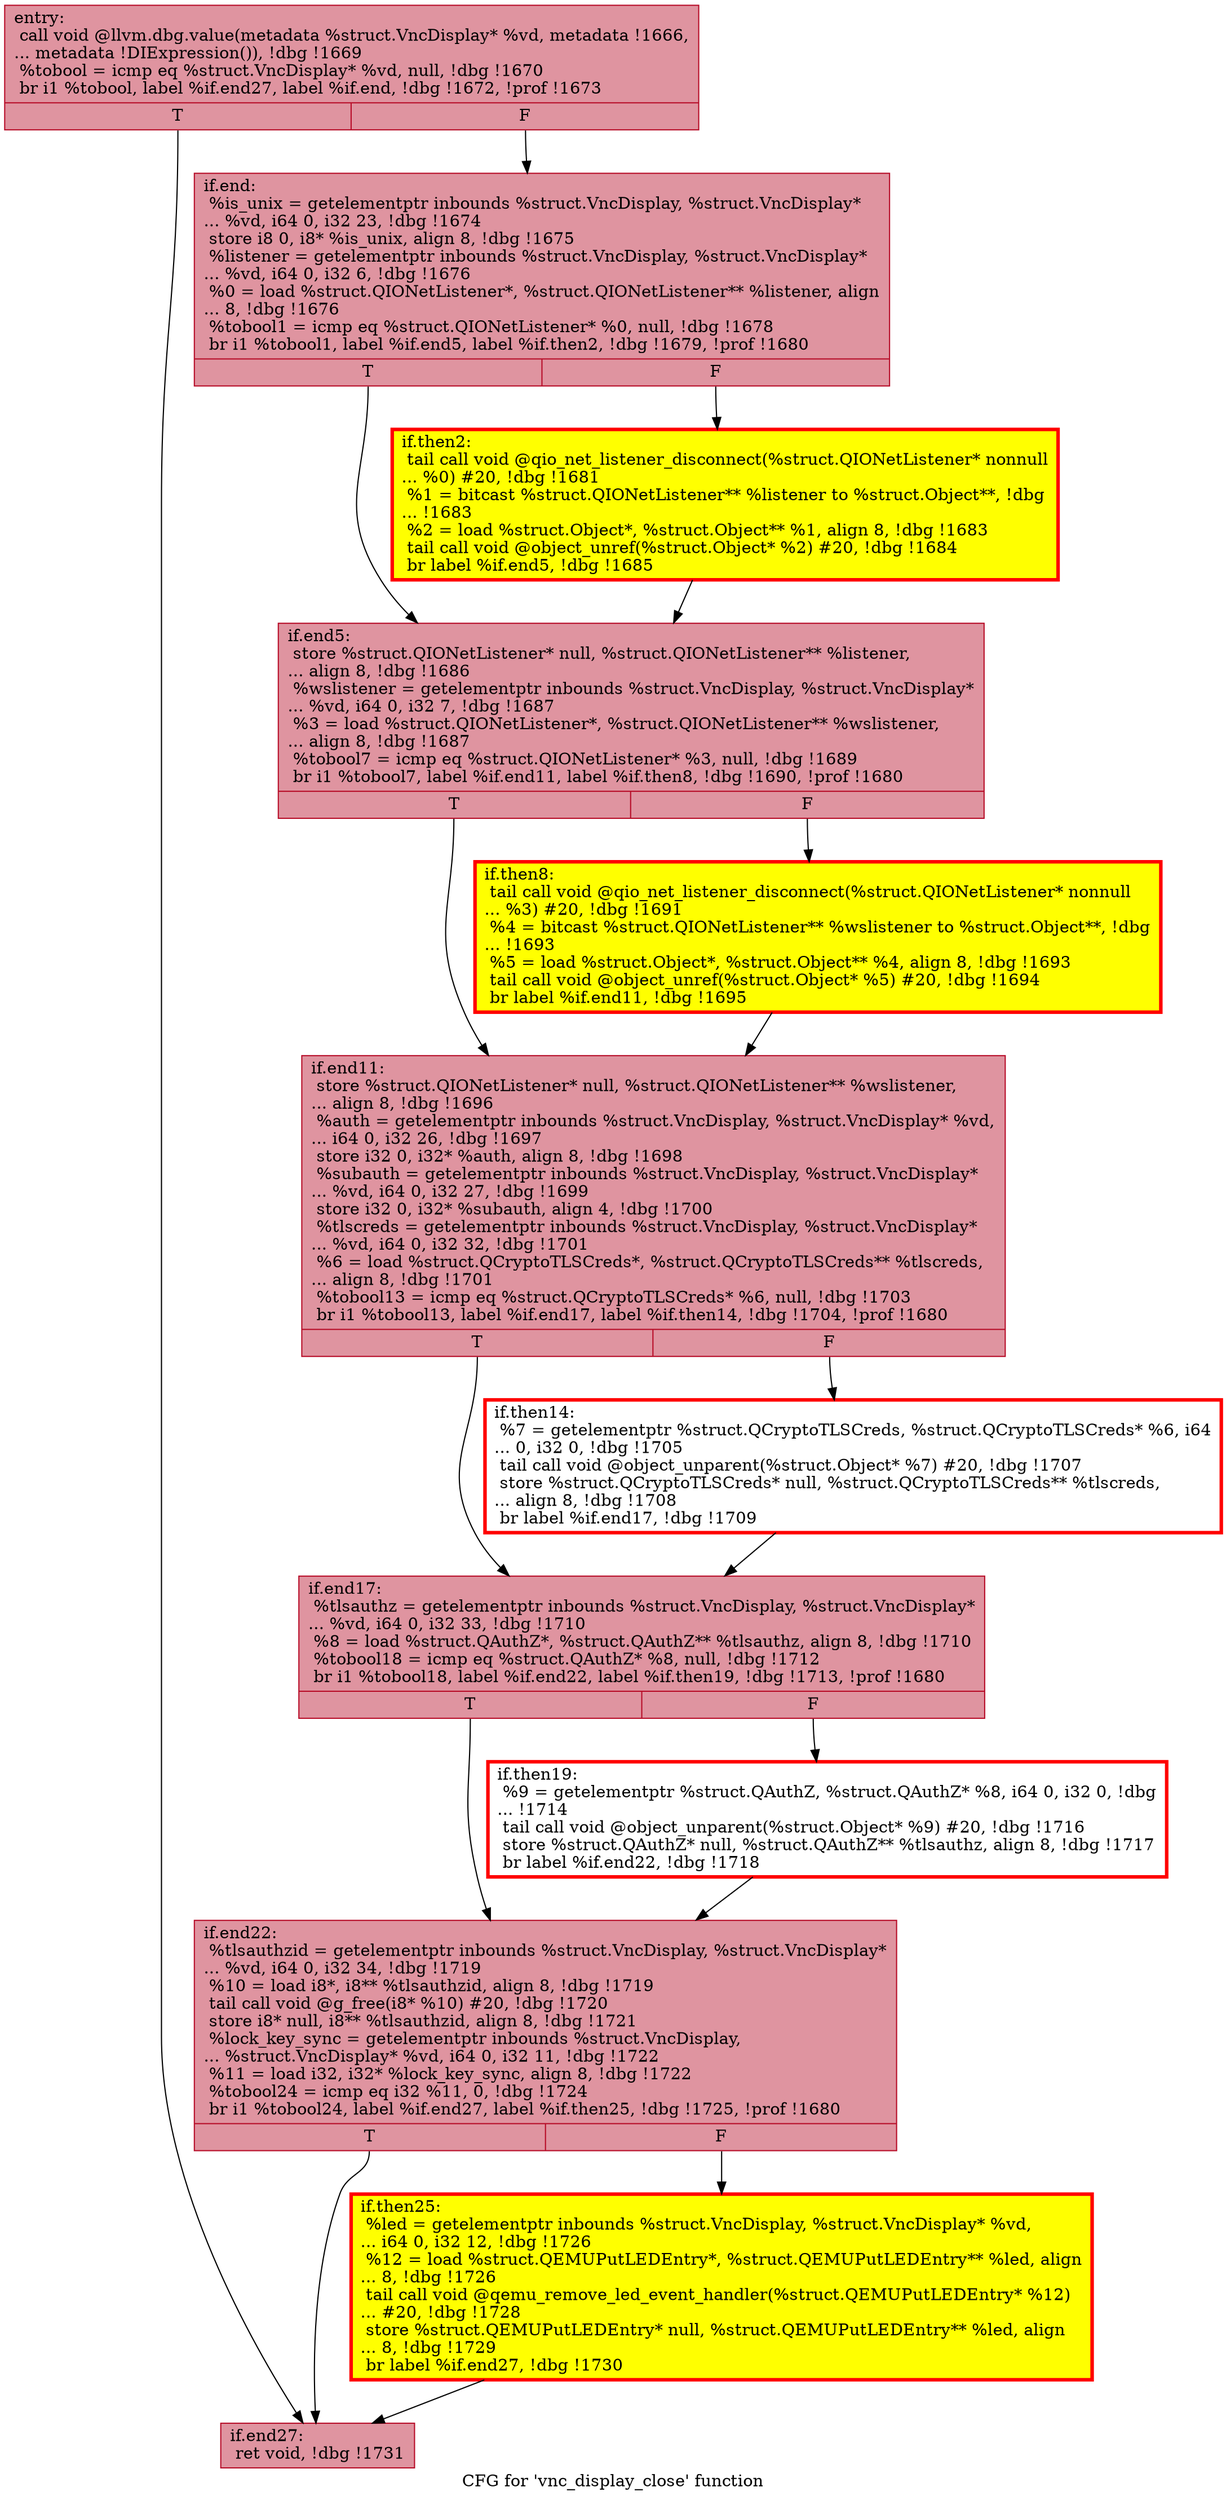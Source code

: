 digraph "CFG for 'vnc_display_close' function" {
	label="CFG for 'vnc_display_close' function";

	Node0x556a56865340 [shape=record,color="#b70d28ff", style=filled, fillcolor="#b70d2870",label="{entry:\l  call void @llvm.dbg.value(metadata %struct.VncDisplay* %vd, metadata !1666,\l... metadata !DIExpression()), !dbg !1669\l  %tobool = icmp eq %struct.VncDisplay* %vd, null, !dbg !1670\l  br i1 %tobool, label %if.end27, label %if.end, !dbg !1672, !prof !1673\l|{<s0>T|<s1>F}}"];
	Node0x556a56865340:s0 -> Node0x556a56cfe440;
	Node0x556a56865340:s1 -> Node0x556a56cf71e0;
	Node0x556a56cf71e0 [shape=record,color="#b70d28ff", style=filled, fillcolor="#b70d2870",label="{if.end:                                           \l  %is_unix = getelementptr inbounds %struct.VncDisplay, %struct.VncDisplay*\l... %vd, i64 0, i32 23, !dbg !1674\l  store i8 0, i8* %is_unix, align 8, !dbg !1675\l  %listener = getelementptr inbounds %struct.VncDisplay, %struct.VncDisplay*\l... %vd, i64 0, i32 6, !dbg !1676\l  %0 = load %struct.QIONetListener*, %struct.QIONetListener** %listener, align\l... 8, !dbg !1676\l  %tobool1 = icmp eq %struct.QIONetListener* %0, null, !dbg !1678\l  br i1 %tobool1, label %if.end5, label %if.then2, !dbg !1679, !prof !1680\l|{<s0>T|<s1>F}}"];
	Node0x556a56cf71e0:s0 -> Node0x556a56cf99d0;
	Node0x556a56cf71e0:s1 -> Node0x556a56cf9960;
	Node0x556a56cf9960 [shape=record,penwidth=3.0, style="filled", color="red", fillcolor="yellow",label="{if.then2:                                         \l  tail call void @qio_net_listener_disconnect(%struct.QIONetListener* nonnull\l... %0) #20, !dbg !1681\l  %1 = bitcast %struct.QIONetListener** %listener to %struct.Object**, !dbg\l... !1683\l  %2 = load %struct.Object*, %struct.Object** %1, align 8, !dbg !1683\l  tail call void @object_unref(%struct.Object* %2) #20, !dbg !1684\l  br label %if.end5, !dbg !1685\l}"];
	Node0x556a56cf9960 -> Node0x556a56cf99d0;
	Node0x556a56cf99d0 [shape=record,color="#b70d28ff", style=filled, fillcolor="#b70d2870",label="{if.end5:                                          \l  store %struct.QIONetListener* null, %struct.QIONetListener** %listener,\l... align 8, !dbg !1686\l  %wslistener = getelementptr inbounds %struct.VncDisplay, %struct.VncDisplay*\l... %vd, i64 0, i32 7, !dbg !1687\l  %3 = load %struct.QIONetListener*, %struct.QIONetListener** %wslistener,\l... align 8, !dbg !1687\l  %tobool7 = icmp eq %struct.QIONetListener* %3, null, !dbg !1689\l  br i1 %tobool7, label %if.end11, label %if.then8, !dbg !1690, !prof !1680\l|{<s0>T|<s1>F}}"];
	Node0x556a56cf99d0:s0 -> Node0x556a56cfb020;
	Node0x556a56cf99d0:s1 -> Node0x556a56cfafd0;
	Node0x556a56cfafd0 [shape=record,penwidth=3.0, style="filled", color="red", fillcolor="yellow",label="{if.then8:                                         \l  tail call void @qio_net_listener_disconnect(%struct.QIONetListener* nonnull\l... %3) #20, !dbg !1691\l  %4 = bitcast %struct.QIONetListener** %wslistener to %struct.Object**, !dbg\l... !1693\l  %5 = load %struct.Object*, %struct.Object** %4, align 8, !dbg !1693\l  tail call void @object_unref(%struct.Object* %5) #20, !dbg !1694\l  br label %if.end11, !dbg !1695\l}"];
	Node0x556a56cfafd0 -> Node0x556a56cfb020;
	Node0x556a56cfb020 [shape=record,color="#b70d28ff", style=filled, fillcolor="#b70d2870",label="{if.end11:                                         \l  store %struct.QIONetListener* null, %struct.QIONetListener** %wslistener,\l... align 8, !dbg !1696\l  %auth = getelementptr inbounds %struct.VncDisplay, %struct.VncDisplay* %vd,\l... i64 0, i32 26, !dbg !1697\l  store i32 0, i32* %auth, align 8, !dbg !1698\l  %subauth = getelementptr inbounds %struct.VncDisplay, %struct.VncDisplay*\l... %vd, i64 0, i32 27, !dbg !1699\l  store i32 0, i32* %subauth, align 4, !dbg !1700\l  %tlscreds = getelementptr inbounds %struct.VncDisplay, %struct.VncDisplay*\l... %vd, i64 0, i32 32, !dbg !1701\l  %6 = load %struct.QCryptoTLSCreds*, %struct.QCryptoTLSCreds** %tlscreds,\l... align 8, !dbg !1701\l  %tobool13 = icmp eq %struct.QCryptoTLSCreds* %6, null, !dbg !1703\l  br i1 %tobool13, label %if.end17, label %if.then14, !dbg !1704, !prof !1680\l|{<s0>T|<s1>F}}"];
	Node0x556a56cfb020:s0 -> Node0x556a56cfc1d0;
	Node0x556a56cfb020:s1 -> Node0x556a56cfc180;
	Node0x556a56cfc180 [shape=record,penwidth=3.0, color="red",label="{if.then14:                                        \l  %7 = getelementptr %struct.QCryptoTLSCreds, %struct.QCryptoTLSCreds* %6, i64\l... 0, i32 0, !dbg !1705\l  tail call void @object_unparent(%struct.Object* %7) #20, !dbg !1707\l  store %struct.QCryptoTLSCreds* null, %struct.QCryptoTLSCreds** %tlscreds,\l... align 8, !dbg !1708\l  br label %if.end17, !dbg !1709\l}"];
	Node0x556a56cfc180 -> Node0x556a56cfc1d0;
	Node0x556a56cfc1d0 [shape=record,color="#b70d28ff", style=filled, fillcolor="#b70d2870",label="{if.end17:                                         \l  %tlsauthz = getelementptr inbounds %struct.VncDisplay, %struct.VncDisplay*\l... %vd, i64 0, i32 33, !dbg !1710\l  %8 = load %struct.QAuthZ*, %struct.QAuthZ** %tlsauthz, align 8, !dbg !1710\l  %tobool18 = icmp eq %struct.QAuthZ* %8, null, !dbg !1712\l  br i1 %tobool18, label %if.end22, label %if.then19, !dbg !1713, !prof !1680\l|{<s0>T|<s1>F}}"];
	Node0x556a56cfc1d0:s0 -> Node0x556a56cfd600;
	Node0x556a56cfc1d0:s1 -> Node0x556a56cfd5b0;
	Node0x556a56cfd5b0 [shape=record,penwidth=3.0, color="red",label="{if.then19:                                        \l  %9 = getelementptr %struct.QAuthZ, %struct.QAuthZ* %8, i64 0, i32 0, !dbg\l... !1714\l  tail call void @object_unparent(%struct.Object* %9) #20, !dbg !1716\l  store %struct.QAuthZ* null, %struct.QAuthZ** %tlsauthz, align 8, !dbg !1717\l  br label %if.end22, !dbg !1718\l}"];
	Node0x556a56cfd5b0 -> Node0x556a56cfd600;
	Node0x556a56cfd600 [shape=record,color="#b70d28ff", style=filled, fillcolor="#b70d2870",label="{if.end22:                                         \l  %tlsauthzid = getelementptr inbounds %struct.VncDisplay, %struct.VncDisplay*\l... %vd, i64 0, i32 34, !dbg !1719\l  %10 = load i8*, i8** %tlsauthzid, align 8, !dbg !1719\l  tail call void @g_free(i8* %10) #20, !dbg !1720\l  store i8* null, i8** %tlsauthzid, align 8, !dbg !1721\l  %lock_key_sync = getelementptr inbounds %struct.VncDisplay,\l... %struct.VncDisplay* %vd, i64 0, i32 11, !dbg !1722\l  %11 = load i32, i32* %lock_key_sync, align 8, !dbg !1722\l  %tobool24 = icmp eq i32 %11, 0, !dbg !1724\l  br i1 %tobool24, label %if.end27, label %if.then25, !dbg !1725, !prof !1680\l|{<s0>T|<s1>F}}"];
	Node0x556a56cfd600:s0 -> Node0x556a56cfe440;
	Node0x556a56cfd600:s1 -> Node0x556a56cfe3f0;
	Node0x556a56cfe3f0 [shape=record,penwidth=3.0, style="filled", color="red", fillcolor="yellow",label="{if.then25:                                        \l  %led = getelementptr inbounds %struct.VncDisplay, %struct.VncDisplay* %vd,\l... i64 0, i32 12, !dbg !1726\l  %12 = load %struct.QEMUPutLEDEntry*, %struct.QEMUPutLEDEntry** %led, align\l... 8, !dbg !1726\l  tail call void @qemu_remove_led_event_handler(%struct.QEMUPutLEDEntry* %12)\l... #20, !dbg !1728\l  store %struct.QEMUPutLEDEntry* null, %struct.QEMUPutLEDEntry** %led, align\l... 8, !dbg !1729\l  br label %if.end27, !dbg !1730\l}"];
	Node0x556a56cfe3f0 -> Node0x556a56cfe440;
	Node0x556a56cfe440 [shape=record,color="#b70d28ff", style=filled, fillcolor="#b70d2870",label="{if.end27:                                         \l  ret void, !dbg !1731\l}"];
}
